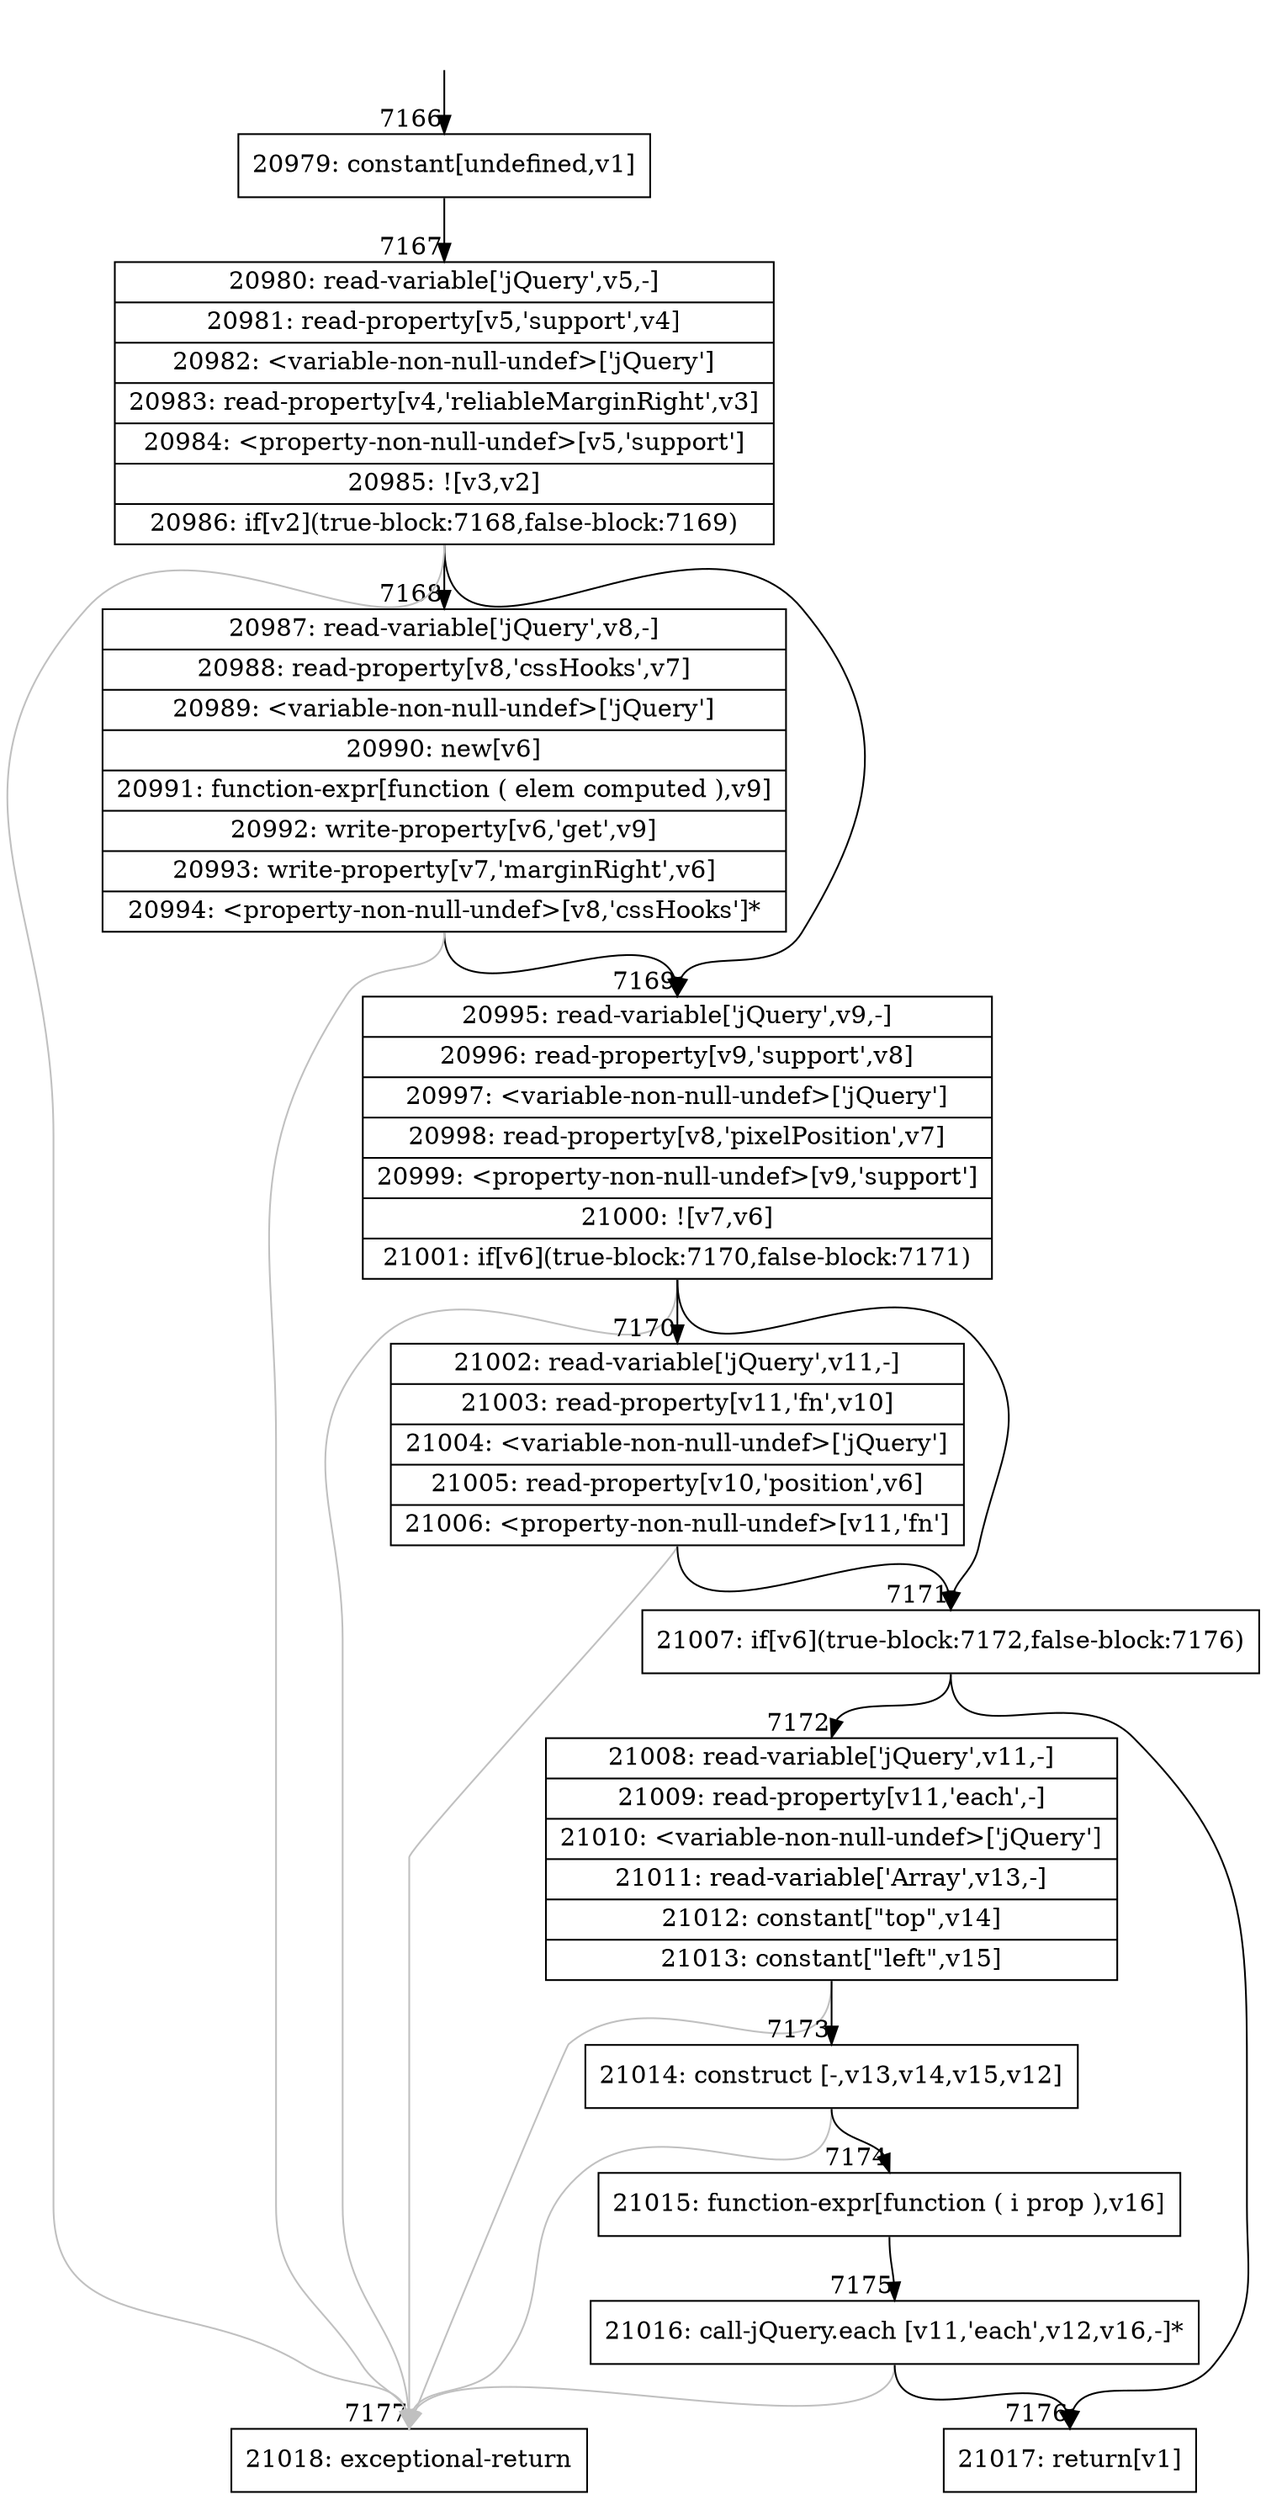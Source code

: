 digraph {
rankdir="TD"
BB_entry445[shape=none,label=""];
BB_entry445 -> BB7166 [tailport=s, headport=n, headlabel="    7166"]
BB7166 [shape=record label="{20979: constant[undefined,v1]}" ] 
BB7166 -> BB7167 [tailport=s, headport=n, headlabel="      7167"]
BB7167 [shape=record label="{20980: read-variable['jQuery',v5,-]|20981: read-property[v5,'support',v4]|20982: \<variable-non-null-undef\>['jQuery']|20983: read-property[v4,'reliableMarginRight',v3]|20984: \<property-non-null-undef\>[v5,'support']|20985: ![v3,v2]|20986: if[v2](true-block:7168,false-block:7169)}" ] 
BB7167 -> BB7168 [tailport=s, headport=n, headlabel="      7168"]
BB7167 -> BB7169 [tailport=s, headport=n, headlabel="      7169"]
BB7167 -> BB7177 [tailport=s, headport=n, color=gray, headlabel="      7177"]
BB7168 [shape=record label="{20987: read-variable['jQuery',v8,-]|20988: read-property[v8,'cssHooks',v7]|20989: \<variable-non-null-undef\>['jQuery']|20990: new[v6]|20991: function-expr[function ( elem computed ),v9]|20992: write-property[v6,'get',v9]|20993: write-property[v7,'marginRight',v6]|20994: \<property-non-null-undef\>[v8,'cssHooks']*}" ] 
BB7168 -> BB7169 [tailport=s, headport=n]
BB7168 -> BB7177 [tailport=s, headport=n, color=gray]
BB7169 [shape=record label="{20995: read-variable['jQuery',v9,-]|20996: read-property[v9,'support',v8]|20997: \<variable-non-null-undef\>['jQuery']|20998: read-property[v8,'pixelPosition',v7]|20999: \<property-non-null-undef\>[v9,'support']|21000: ![v7,v6]|21001: if[v6](true-block:7170,false-block:7171)}" ] 
BB7169 -> BB7171 [tailport=s, headport=n, headlabel="      7171"]
BB7169 -> BB7170 [tailport=s, headport=n, headlabel="      7170"]
BB7169 -> BB7177 [tailport=s, headport=n, color=gray]
BB7170 [shape=record label="{21002: read-variable['jQuery',v11,-]|21003: read-property[v11,'fn',v10]|21004: \<variable-non-null-undef\>['jQuery']|21005: read-property[v10,'position',v6]|21006: \<property-non-null-undef\>[v11,'fn']}" ] 
BB7170 -> BB7171 [tailport=s, headport=n]
BB7170 -> BB7177 [tailport=s, headport=n, color=gray]
BB7171 [shape=record label="{21007: if[v6](true-block:7172,false-block:7176)}" ] 
BB7171 -> BB7172 [tailport=s, headport=n, headlabel="      7172"]
BB7171 -> BB7176 [tailport=s, headport=n, headlabel="      7176"]
BB7172 [shape=record label="{21008: read-variable['jQuery',v11,-]|21009: read-property[v11,'each',-]|21010: \<variable-non-null-undef\>['jQuery']|21011: read-variable['Array',v13,-]|21012: constant[\"top\",v14]|21013: constant[\"left\",v15]}" ] 
BB7172 -> BB7173 [tailport=s, headport=n, headlabel="      7173"]
BB7172 -> BB7177 [tailport=s, headport=n, color=gray]
BB7173 [shape=record label="{21014: construct [-,v13,v14,v15,v12]}" ] 
BB7173 -> BB7174 [tailport=s, headport=n, headlabel="      7174"]
BB7173 -> BB7177 [tailport=s, headport=n, color=gray]
BB7174 [shape=record label="{21015: function-expr[function ( i prop ),v16]}" ] 
BB7174 -> BB7175 [tailport=s, headport=n, headlabel="      7175"]
BB7175 [shape=record label="{21016: call-jQuery.each [v11,'each',v12,v16,-]*}" ] 
BB7175 -> BB7176 [tailport=s, headport=n]
BB7175 -> BB7177 [tailport=s, headport=n, color=gray]
BB7176 [shape=record label="{21017: return[v1]}" ] 
BB7177 [shape=record label="{21018: exceptional-return}" ] 
//#$~ 7247
}
